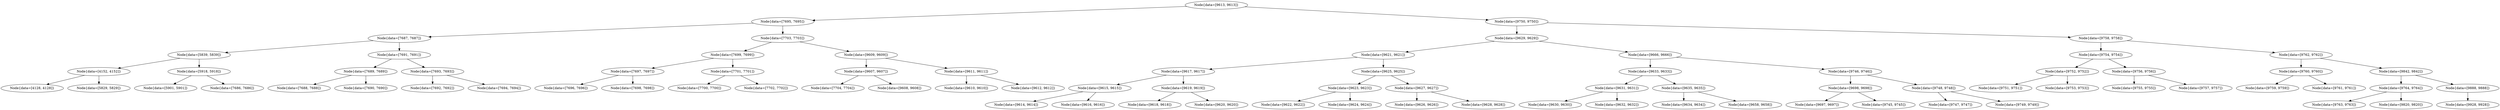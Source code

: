 digraph G{
54977996 [label="Node{data=[9613, 9613]}"]
54977996 -> 752011108
752011108 [label="Node{data=[7695, 7695]}"]
752011108 -> 219665748
219665748 [label="Node{data=[7687, 7687]}"]
219665748 -> 521961438
521961438 [label="Node{data=[5839, 5839]}"]
521961438 -> 725651828
725651828 [label="Node{data=[4152, 4152]}"]
725651828 -> 294886047
294886047 [label="Node{data=[4128, 4128]}"]
725651828 -> 580735116
580735116 [label="Node{data=[5829, 5829]}"]
521961438 -> 1585654158
1585654158 [label="Node{data=[5918, 5918]}"]
1585654158 -> 1902630939
1902630939 [label="Node{data=[5901, 5901]}"]
1585654158 -> 2091774922
2091774922 [label="Node{data=[7686, 7686]}"]
219665748 -> 888980963
888980963 [label="Node{data=[7691, 7691]}"]
888980963 -> 1936999851
1936999851 [label="Node{data=[7689, 7689]}"]
1936999851 -> 1016921310
1016921310 [label="Node{data=[7688, 7688]}"]
1936999851 -> 792492836
792492836 [label="Node{data=[7690, 7690]}"]
888980963 -> 2109567229
2109567229 [label="Node{data=[7693, 7693]}"]
2109567229 -> 750074876
750074876 [label="Node{data=[7692, 7692]}"]
2109567229 -> 2006206648
2006206648 [label="Node{data=[7694, 7694]}"]
752011108 -> 1002305589
1002305589 [label="Node{data=[7703, 7703]}"]
1002305589 -> 756108583
756108583 [label="Node{data=[7699, 7699]}"]
756108583 -> 687798690
687798690 [label="Node{data=[7697, 7697]}"]
687798690 -> 2113582477
2113582477 [label="Node{data=[7696, 7696]}"]
687798690 -> 701666903
701666903 [label="Node{data=[7698, 7698]}"]
756108583 -> 235773503
235773503 [label="Node{data=[7701, 7701]}"]
235773503 -> 1365333429
1365333429 [label="Node{data=[7700, 7700]}"]
235773503 -> 2040513737
2040513737 [label="Node{data=[7702, 7702]}"]
1002305589 -> 1145210243
1145210243 [label="Node{data=[9609, 9609]}"]
1145210243 -> 643565394
643565394 [label="Node{data=[9607, 9607]}"]
643565394 -> 2102080209
2102080209 [label="Node{data=[7704, 7704]}"]
643565394 -> 2054494269
2054494269 [label="Node{data=[9608, 9608]}"]
1145210243 -> 718005357
718005357 [label="Node{data=[9611, 9611]}"]
718005357 -> 1818951921
1818951921 [label="Node{data=[9610, 9610]}"]
718005357 -> 1209166359
1209166359 [label="Node{data=[9612, 9612]}"]
54977996 -> 443824088
443824088 [label="Node{data=[9750, 9750]}"]
443824088 -> 1869172855
1869172855 [label="Node{data=[9629, 9629]}"]
1869172855 -> 1529981411
1529981411 [label="Node{data=[9621, 9621]}"]
1529981411 -> 2630208
2630208 [label="Node{data=[9617, 9617]}"]
2630208 -> 995692394
995692394 [label="Node{data=[9615, 9615]}"]
995692394 -> 504760990
504760990 [label="Node{data=[9614, 9614]}"]
995692394 -> 1212077582
1212077582 [label="Node{data=[9616, 9616]}"]
2630208 -> 163960683
163960683 [label="Node{data=[9619, 9619]}"]
163960683 -> 2048174950
2048174950 [label="Node{data=[9618, 9618]}"]
163960683 -> 1417153600
1417153600 [label="Node{data=[9620, 9620]}"]
1529981411 -> 1791508071
1791508071 [label="Node{data=[9625, 9625]}"]
1791508071 -> 1301402330
1301402330 [label="Node{data=[9623, 9623]}"]
1301402330 -> 310452117
310452117 [label="Node{data=[9622, 9622]}"]
1301402330 -> 110041993
110041993 [label="Node{data=[9624, 9624]}"]
1791508071 -> 757020217
757020217 [label="Node{data=[9627, 9627]}"]
757020217 -> 1851471426
1851471426 [label="Node{data=[9626, 9626]}"]
757020217 -> 1958539691
1958539691 [label="Node{data=[9628, 9628]}"]
1869172855 -> 168947686
168947686 [label="Node{data=[9666, 9666]}"]
168947686 -> 1584119395
1584119395 [label="Node{data=[9633, 9633]}"]
1584119395 -> 1765108426
1765108426 [label="Node{data=[9631, 9631]}"]
1765108426 -> 2048393198
2048393198 [label="Node{data=[9630, 9630]}"]
1765108426 -> 2147238293
2147238293 [label="Node{data=[9632, 9632]}"]
1584119395 -> 2095538351
2095538351 [label="Node{data=[9635, 9635]}"]
2095538351 -> 1044788931
1044788931 [label="Node{data=[9634, 9634]}"]
2095538351 -> 2070627946
2070627946 [label="Node{data=[9658, 9658]}"]
168947686 -> 1720078459
1720078459 [label="Node{data=[9746, 9746]}"]
1720078459 -> 555984412
555984412 [label="Node{data=[9698, 9698]}"]
555984412 -> 777813205
777813205 [label="Node{data=[9697, 9697]}"]
555984412 -> 254093154
254093154 [label="Node{data=[9745, 9745]}"]
1720078459 -> 1534376821
1534376821 [label="Node{data=[9748, 9748]}"]
1534376821 -> 1734079809
1734079809 [label="Node{data=[9747, 9747]}"]
1534376821 -> 715949995
715949995 [label="Node{data=[9749, 9749]}"]
443824088 -> 202685355
202685355 [label="Node{data=[9758, 9758]}"]
202685355 -> 1925514831
1925514831 [label="Node{data=[9754, 9754]}"]
1925514831 -> 1242301611
1242301611 [label="Node{data=[9752, 9752]}"]
1242301611 -> 72565662
72565662 [label="Node{data=[9751, 9751]}"]
1242301611 -> 758348124
758348124 [label="Node{data=[9753, 9753]}"]
1925514831 -> 2006906315
2006906315 [label="Node{data=[9756, 9756]}"]
2006906315 -> 1570606799
1570606799 [label="Node{data=[9755, 9755]}"]
2006906315 -> 1137473873
1137473873 [label="Node{data=[9757, 9757]}"]
202685355 -> 1971524077
1971524077 [label="Node{data=[9762, 9762]}"]
1971524077 -> 1966314043
1966314043 [label="Node{data=[9760, 9760]}"]
1966314043 -> 1147765156
1147765156 [label="Node{data=[9759, 9759]}"]
1966314043 -> 1682927241
1682927241 [label="Node{data=[9761, 9761]}"]
1971524077 -> 162400148
162400148 [label="Node{data=[9842, 9842]}"]
162400148 -> 1625681616
1625681616 [label="Node{data=[9764, 9764]}"]
1625681616 -> 1745434569
1745434569 [label="Node{data=[9763, 9763]}"]
1625681616 -> 2007836519
2007836519 [label="Node{data=[9820, 9820]}"]
162400148 -> 239471777
239471777 [label="Node{data=[9888, 9888]}"]
239471777 -> 1092280535
1092280535 [label="Node{data=[9928, 9928]}"]
}